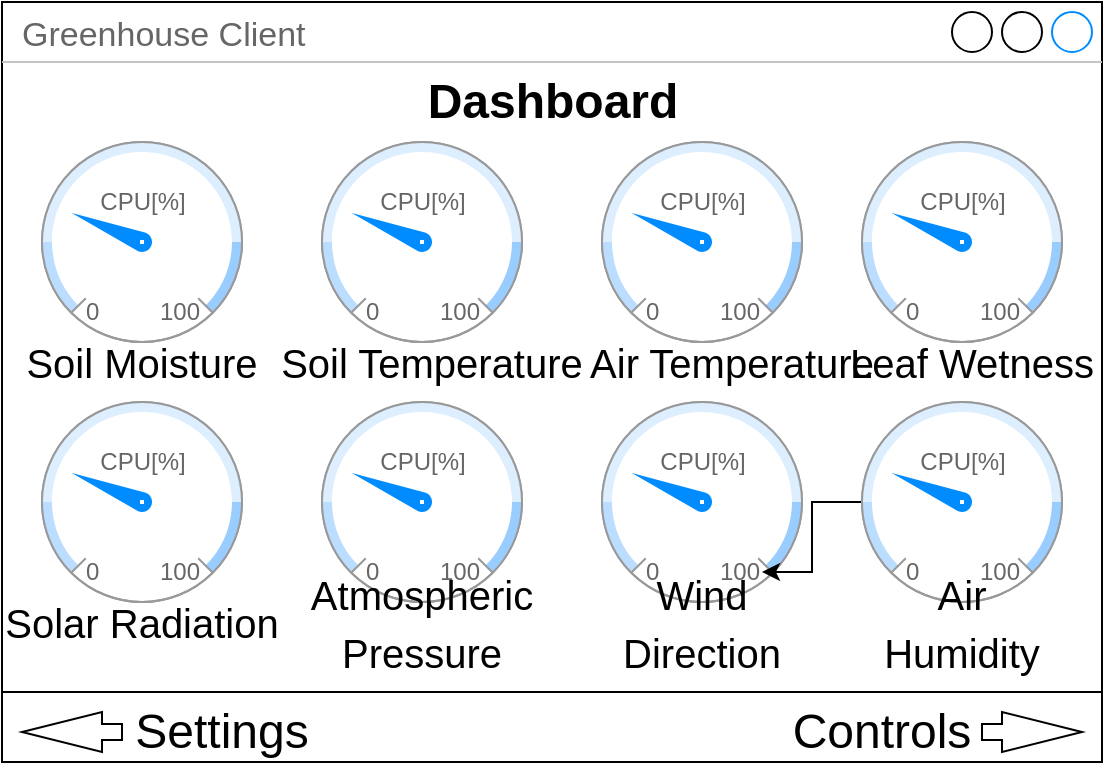 <mxfile version="20.6.2" type="device"><diagram id="J1h0BPvIfsR-fgJ9nh50" name="Seite-1"><mxGraphModel dx="697" dy="626" grid="1" gridSize="10" guides="1" tooltips="1" connect="1" arrows="1" fold="1" page="1" pageScale="1" pageWidth="827" pageHeight="1169" math="0" shadow="0"><root><mxCell id="0"/><mxCell id="1" parent="0"/><mxCell id="7LWMLKILFcbEr5QtE88V-1" value="Greenhouse Client" style="strokeWidth=1;shadow=0;dashed=0;align=center;html=1;shape=mxgraph.mockup.containers.window;align=left;verticalAlign=top;spacingLeft=8;strokeColor2=#008cff;strokeColor3=#c4c4c4;fontColor=#666666;mainText=;fontSize=17;labelBackgroundColor=none;sketch=0;" vertex="1" parent="1"><mxGeometry x="90" width="550" height="380" as="geometry"/></mxCell><mxCell id="7LWMLKILFcbEr5QtE88V-2" value="" style="verticalLabelPosition=bottom;shadow=0;dashed=0;align=center;html=1;verticalAlign=top;strokeWidth=1;shape=mxgraph.mockup.graphics.gauge;fillColor=#ffffff;strokeColor=#999999;gaugePos=25;scaleColors=#bbddff,#ddeeff,#99ccff;gaugeLabels=,,;needleColor=#008cff;sketch=0;" vertex="1" parent="1"><mxGeometry x="110" y="70" width="100" height="100" as="geometry"/></mxCell><mxCell id="7LWMLKILFcbEr5QtE88V-3" value="CPU[%]" style="strokeWidth=1;shadow=0;dashed=0;align=center;html=1;shape=mxgraph.mockup.graphics.anchor;fontColor=#666666;sketch=0;" vertex="1" parent="7LWMLKILFcbEr5QtE88V-2"><mxGeometry x="25" y="20" width="50" height="20" as="geometry"/></mxCell><mxCell id="7LWMLKILFcbEr5QtE88V-4" value="0" style="strokeWidth=1;shadow=0;dashed=0;align=center;html=1;shape=mxgraph.mockup.graphics.anchor;align=left;fontColor=#666666;sketch=0;" vertex="1" parent="7LWMLKILFcbEr5QtE88V-2"><mxGeometry x="20" y="75" width="50" height="20" as="geometry"/></mxCell><mxCell id="7LWMLKILFcbEr5QtE88V-5" value="100" style="strokeWidth=1;shadow=0;dashed=0;align=center;html=1;shape=mxgraph.mockup.graphics.anchor;align=right;fontColor=#666666;sketch=0;" vertex="1" parent="7LWMLKILFcbEr5QtE88V-2"><mxGeometry x="30" y="75" width="50" height="20" as="geometry"/></mxCell><mxCell id="7LWMLKILFcbEr5QtE88V-7" value="" style="html=1;shadow=0;dashed=0;align=center;verticalAlign=middle;shape=mxgraph.arrows2.arrow;dy=0.6;dx=40;notch=0;sketch=0;fontSize=24;" vertex="1" parent="1"><mxGeometry x="580" y="355" width="50" height="20" as="geometry"/></mxCell><mxCell id="7LWMLKILFcbEr5QtE88V-9" value="" style="html=1;shadow=0;dashed=0;align=center;verticalAlign=middle;shape=mxgraph.arrows2.arrow;dy=0.6;dx=40;flipH=1;notch=0;sketch=0;fontSize=24;" vertex="1" parent="1"><mxGeometry x="100" y="355" width="50" height="20" as="geometry"/></mxCell><mxCell id="7LWMLKILFcbEr5QtE88V-10" value="Controls" style="text;html=1;strokeColor=none;fillColor=none;align=center;verticalAlign=middle;whiteSpace=wrap;rounded=0;shadow=0;sketch=0;fontSize=24;" vertex="1" parent="1"><mxGeometry x="500" y="350" width="60" height="30" as="geometry"/></mxCell><mxCell id="7LWMLKILFcbEr5QtE88V-11" value="Settings" style="text;html=1;strokeColor=none;fillColor=none;align=center;verticalAlign=middle;whiteSpace=wrap;rounded=0;shadow=0;sketch=0;fontSize=24;" vertex="1" parent="1"><mxGeometry x="160" y="350" width="80" height="30" as="geometry"/></mxCell><mxCell id="7LWMLKILFcbEr5QtE88V-12" value="" style="verticalLabelPosition=bottom;shadow=0;dashed=0;align=center;html=1;verticalAlign=top;strokeWidth=1;shape=mxgraph.mockup.graphics.gauge;fillColor=#ffffff;strokeColor=#999999;gaugePos=25;scaleColors=#bbddff,#ddeeff,#99ccff;gaugeLabels=,,;needleColor=#008cff;sketch=0;" vertex="1" parent="1"><mxGeometry x="250" y="70" width="100" height="100" as="geometry"/></mxCell><mxCell id="7LWMLKILFcbEr5QtE88V-13" value="CPU[%]" style="strokeWidth=1;shadow=0;dashed=0;align=center;html=1;shape=mxgraph.mockup.graphics.anchor;fontColor=#666666;sketch=0;" vertex="1" parent="7LWMLKILFcbEr5QtE88V-12"><mxGeometry x="25" y="20" width="50" height="20" as="geometry"/></mxCell><mxCell id="7LWMLKILFcbEr5QtE88V-14" value="0" style="strokeWidth=1;shadow=0;dashed=0;align=center;html=1;shape=mxgraph.mockup.graphics.anchor;align=left;fontColor=#666666;sketch=0;" vertex="1" parent="7LWMLKILFcbEr5QtE88V-12"><mxGeometry x="20" y="75" width="50" height="20" as="geometry"/></mxCell><mxCell id="7LWMLKILFcbEr5QtE88V-15" value="100" style="strokeWidth=1;shadow=0;dashed=0;align=center;html=1;shape=mxgraph.mockup.graphics.anchor;align=right;fontColor=#666666;sketch=0;" vertex="1" parent="7LWMLKILFcbEr5QtE88V-12"><mxGeometry x="30" y="75" width="50" height="20" as="geometry"/></mxCell><mxCell id="7LWMLKILFcbEr5QtE88V-20" value="Dashboard" style="text;strokeColor=none;fillColor=none;html=1;fontSize=24;fontStyle=1;verticalAlign=middle;align=center;shadow=0;sketch=0;" vertex="1" parent="1"><mxGeometry x="290" y="30" width="150" height="40" as="geometry"/></mxCell><mxCell id="7LWMLKILFcbEr5QtE88V-21" value="" style="verticalLabelPosition=bottom;shadow=0;dashed=0;align=center;html=1;verticalAlign=top;strokeWidth=1;shape=mxgraph.mockup.graphics.gauge;fillColor=#ffffff;strokeColor=#999999;gaugePos=25;scaleColors=#bbddff,#ddeeff,#99ccff;gaugeLabels=,,;needleColor=#008cff;sketch=0;" vertex="1" parent="1"><mxGeometry x="390" y="70" width="100" height="100" as="geometry"/></mxCell><mxCell id="7LWMLKILFcbEr5QtE88V-22" value="CPU[%]" style="strokeWidth=1;shadow=0;dashed=0;align=center;html=1;shape=mxgraph.mockup.graphics.anchor;fontColor=#666666;sketch=0;" vertex="1" parent="7LWMLKILFcbEr5QtE88V-21"><mxGeometry x="25" y="20" width="50" height="20" as="geometry"/></mxCell><mxCell id="7LWMLKILFcbEr5QtE88V-23" value="0" style="strokeWidth=1;shadow=0;dashed=0;align=center;html=1;shape=mxgraph.mockup.graphics.anchor;align=left;fontColor=#666666;sketch=0;" vertex="1" parent="7LWMLKILFcbEr5QtE88V-21"><mxGeometry x="20" y="75" width="50" height="20" as="geometry"/></mxCell><mxCell id="7LWMLKILFcbEr5QtE88V-24" value="100" style="strokeWidth=1;shadow=0;dashed=0;align=center;html=1;shape=mxgraph.mockup.graphics.anchor;align=right;fontColor=#666666;sketch=0;" vertex="1" parent="7LWMLKILFcbEr5QtE88V-21"><mxGeometry x="30" y="75" width="50" height="20" as="geometry"/></mxCell><mxCell id="7LWMLKILFcbEr5QtE88V-25" value="" style="verticalLabelPosition=bottom;shadow=0;dashed=0;align=center;html=1;verticalAlign=top;strokeWidth=1;shape=mxgraph.mockup.graphics.gauge;fillColor=#ffffff;strokeColor=#999999;gaugePos=25;scaleColors=#bbddff,#ddeeff,#99ccff;gaugeLabels=,,;needleColor=#008cff;sketch=0;" vertex="1" parent="1"><mxGeometry x="520" y="70" width="100" height="100" as="geometry"/></mxCell><mxCell id="7LWMLKILFcbEr5QtE88V-26" value="CPU[%]" style="strokeWidth=1;shadow=0;dashed=0;align=center;html=1;shape=mxgraph.mockup.graphics.anchor;fontColor=#666666;sketch=0;" vertex="1" parent="7LWMLKILFcbEr5QtE88V-25"><mxGeometry x="25" y="20" width="50" height="20" as="geometry"/></mxCell><mxCell id="7LWMLKILFcbEr5QtE88V-27" value="0" style="strokeWidth=1;shadow=0;dashed=0;align=center;html=1;shape=mxgraph.mockup.graphics.anchor;align=left;fontColor=#666666;sketch=0;" vertex="1" parent="7LWMLKILFcbEr5QtE88V-25"><mxGeometry x="20" y="75" width="50" height="20" as="geometry"/></mxCell><mxCell id="7LWMLKILFcbEr5QtE88V-28" value="100" style="strokeWidth=1;shadow=0;dashed=0;align=center;html=1;shape=mxgraph.mockup.graphics.anchor;align=right;fontColor=#666666;sketch=0;" vertex="1" parent="7LWMLKILFcbEr5QtE88V-25"><mxGeometry x="30" y="75" width="50" height="20" as="geometry"/></mxCell><mxCell id="7LWMLKILFcbEr5QtE88V-29" value="" style="verticalLabelPosition=bottom;shadow=0;dashed=0;align=center;html=1;verticalAlign=top;strokeWidth=1;shape=mxgraph.mockup.graphics.gauge;fillColor=#ffffff;strokeColor=#999999;gaugePos=25;scaleColors=#bbddff,#ddeeff,#99ccff;gaugeLabels=,,;needleColor=#008cff;sketch=0;" vertex="1" parent="1"><mxGeometry x="110" y="200" width="100" height="100" as="geometry"/></mxCell><mxCell id="7LWMLKILFcbEr5QtE88V-30" value="CPU[%]" style="strokeWidth=1;shadow=0;dashed=0;align=center;html=1;shape=mxgraph.mockup.graphics.anchor;fontColor=#666666;sketch=0;" vertex="1" parent="7LWMLKILFcbEr5QtE88V-29"><mxGeometry x="25" y="20" width="50" height="20" as="geometry"/></mxCell><mxCell id="7LWMLKILFcbEr5QtE88V-31" value="0" style="strokeWidth=1;shadow=0;dashed=0;align=center;html=1;shape=mxgraph.mockup.graphics.anchor;align=left;fontColor=#666666;sketch=0;" vertex="1" parent="7LWMLKILFcbEr5QtE88V-29"><mxGeometry x="20" y="75" width="50" height="20" as="geometry"/></mxCell><mxCell id="7LWMLKILFcbEr5QtE88V-32" value="100" style="strokeWidth=1;shadow=0;dashed=0;align=center;html=1;shape=mxgraph.mockup.graphics.anchor;align=right;fontColor=#666666;sketch=0;" vertex="1" parent="7LWMLKILFcbEr5QtE88V-29"><mxGeometry x="30" y="75" width="50" height="20" as="geometry"/></mxCell><mxCell id="7LWMLKILFcbEr5QtE88V-33" value="" style="verticalLabelPosition=bottom;shadow=0;dashed=0;align=center;html=1;verticalAlign=top;strokeWidth=1;shape=mxgraph.mockup.graphics.gauge;fillColor=#ffffff;strokeColor=#999999;gaugePos=25;scaleColors=#bbddff,#ddeeff,#99ccff;gaugeLabels=,,;needleColor=#008cff;sketch=0;" vertex="1" parent="1"><mxGeometry x="250" y="200" width="100" height="100" as="geometry"/></mxCell><mxCell id="7LWMLKILFcbEr5QtE88V-34" value="CPU[%]" style="strokeWidth=1;shadow=0;dashed=0;align=center;html=1;shape=mxgraph.mockup.graphics.anchor;fontColor=#666666;sketch=0;" vertex="1" parent="7LWMLKILFcbEr5QtE88V-33"><mxGeometry x="25" y="20" width="50" height="20" as="geometry"/></mxCell><mxCell id="7LWMLKILFcbEr5QtE88V-35" value="0" style="strokeWidth=1;shadow=0;dashed=0;align=center;html=1;shape=mxgraph.mockup.graphics.anchor;align=left;fontColor=#666666;sketch=0;" vertex="1" parent="7LWMLKILFcbEr5QtE88V-33"><mxGeometry x="20" y="75" width="50" height="20" as="geometry"/></mxCell><mxCell id="7LWMLKILFcbEr5QtE88V-36" value="100" style="strokeWidth=1;shadow=0;dashed=0;align=center;html=1;shape=mxgraph.mockup.graphics.anchor;align=right;fontColor=#666666;sketch=0;" vertex="1" parent="7LWMLKILFcbEr5QtE88V-33"><mxGeometry x="30" y="75" width="50" height="20" as="geometry"/></mxCell><mxCell id="7LWMLKILFcbEr5QtE88V-37" value="" style="verticalLabelPosition=bottom;shadow=0;dashed=0;align=center;html=1;verticalAlign=top;strokeWidth=1;shape=mxgraph.mockup.graphics.gauge;fillColor=#ffffff;strokeColor=#999999;gaugePos=25;scaleColors=#bbddff,#ddeeff,#99ccff;gaugeLabels=,,;needleColor=#008cff;sketch=0;" vertex="1" parent="1"><mxGeometry x="390" y="200" width="100" height="100" as="geometry"/></mxCell><mxCell id="7LWMLKILFcbEr5QtE88V-38" value="CPU[%]" style="strokeWidth=1;shadow=0;dashed=0;align=center;html=1;shape=mxgraph.mockup.graphics.anchor;fontColor=#666666;sketch=0;" vertex="1" parent="7LWMLKILFcbEr5QtE88V-37"><mxGeometry x="25" y="20" width="50" height="20" as="geometry"/></mxCell><mxCell id="7LWMLKILFcbEr5QtE88V-39" value="0" style="strokeWidth=1;shadow=0;dashed=0;align=center;html=1;shape=mxgraph.mockup.graphics.anchor;align=left;fontColor=#666666;sketch=0;" vertex="1" parent="7LWMLKILFcbEr5QtE88V-37"><mxGeometry x="20" y="75" width="50" height="20" as="geometry"/></mxCell><mxCell id="7LWMLKILFcbEr5QtE88V-40" value="100" style="strokeWidth=1;shadow=0;dashed=0;align=center;html=1;shape=mxgraph.mockup.graphics.anchor;align=right;fontColor=#666666;sketch=0;" vertex="1" parent="7LWMLKILFcbEr5QtE88V-37"><mxGeometry x="30" y="75" width="50" height="20" as="geometry"/></mxCell><mxCell id="7LWMLKILFcbEr5QtE88V-55" value="" style="edgeStyle=orthogonalEdgeStyle;rounded=0;orthogonalLoop=1;jettySize=auto;html=1;fontSize=20;" edge="1" parent="1" source="7LWMLKILFcbEr5QtE88V-41" target="7LWMLKILFcbEr5QtE88V-40"><mxGeometry relative="1" as="geometry"/></mxCell><mxCell id="7LWMLKILFcbEr5QtE88V-41" value="" style="verticalLabelPosition=bottom;shadow=0;dashed=0;align=center;html=1;verticalAlign=top;strokeWidth=1;shape=mxgraph.mockup.graphics.gauge;fillColor=#ffffff;strokeColor=#999999;gaugePos=25;scaleColors=#bbddff,#ddeeff,#99ccff;gaugeLabels=,,;needleColor=#008cff;sketch=0;" vertex="1" parent="1"><mxGeometry x="520" y="200" width="100" height="100" as="geometry"/></mxCell><mxCell id="7LWMLKILFcbEr5QtE88V-42" value="CPU[%]" style="strokeWidth=1;shadow=0;dashed=0;align=center;html=1;shape=mxgraph.mockup.graphics.anchor;fontColor=#666666;sketch=0;" vertex="1" parent="7LWMLKILFcbEr5QtE88V-41"><mxGeometry x="25" y="20" width="50" height="20" as="geometry"/></mxCell><mxCell id="7LWMLKILFcbEr5QtE88V-43" value="0" style="strokeWidth=1;shadow=0;dashed=0;align=center;html=1;shape=mxgraph.mockup.graphics.anchor;align=left;fontColor=#666666;sketch=0;" vertex="1" parent="7LWMLKILFcbEr5QtE88V-41"><mxGeometry x="20" y="75" width="50" height="20" as="geometry"/></mxCell><mxCell id="7LWMLKILFcbEr5QtE88V-44" value="100" style="strokeWidth=1;shadow=0;dashed=0;align=center;html=1;shape=mxgraph.mockup.graphics.anchor;align=right;fontColor=#666666;sketch=0;" vertex="1" parent="7LWMLKILFcbEr5QtE88V-41"><mxGeometry x="30" y="75" width="50" height="20" as="geometry"/></mxCell><mxCell id="7LWMLKILFcbEr5QtE88V-46" value="" style="line;strokeWidth=1;html=1;shadow=0;sketch=0;fontSize=24;" vertex="1" parent="1"><mxGeometry x="90" y="340" width="550" height="10" as="geometry"/></mxCell><mxCell id="7LWMLKILFcbEr5QtE88V-47" value="&lt;font style=&quot;font-size: 20px;&quot;&gt;Soil Moisture&lt;br&gt;&lt;/font&gt;" style="text;html=1;strokeColor=none;fillColor=none;align=center;verticalAlign=middle;whiteSpace=wrap;rounded=0;shadow=0;sketch=0;strokeWidth=1;fontSize=24;" vertex="1" parent="1"><mxGeometry x="100" y="170" width="120" height="20" as="geometry"/></mxCell><mxCell id="7LWMLKILFcbEr5QtE88V-48" value="&lt;font style=&quot;font-size: 20px;&quot;&gt;Soil Temperature&lt;/font&gt;" style="text;html=1;strokeColor=none;fillColor=none;align=center;verticalAlign=middle;whiteSpace=wrap;rounded=0;shadow=0;sketch=0;strokeWidth=1;fontSize=24;" vertex="1" parent="1"><mxGeometry x="220" y="170" width="170" height="20" as="geometry"/></mxCell><mxCell id="7LWMLKILFcbEr5QtE88V-49" value="&lt;font style=&quot;font-size: 20px;&quot;&gt;Air Temperature&lt;/font&gt;" style="text;html=1;strokeColor=none;fillColor=none;align=center;verticalAlign=middle;whiteSpace=wrap;rounded=0;shadow=0;sketch=0;strokeWidth=1;fontSize=24;" vertex="1" parent="1"><mxGeometry x="380" y="170" width="150" height="20" as="geometry"/></mxCell><mxCell id="7LWMLKILFcbEr5QtE88V-50" value="&lt;font style=&quot;font-size: 20px;&quot;&gt;Leaf Wetness&lt;/font&gt;" style="text;html=1;strokeColor=none;fillColor=none;align=center;verticalAlign=middle;whiteSpace=wrap;rounded=0;shadow=0;sketch=0;strokeWidth=1;fontSize=24;" vertex="1" parent="1"><mxGeometry x="510" y="170" width="130" height="20" as="geometry"/></mxCell><mxCell id="7LWMLKILFcbEr5QtE88V-51" value="&lt;font style=&quot;font-size: 20px;&quot;&gt;Solar Radiation&lt;/font&gt;" style="text;html=1;strokeColor=none;fillColor=none;align=center;verticalAlign=middle;whiteSpace=wrap;rounded=0;shadow=0;sketch=0;strokeWidth=1;fontSize=24;" vertex="1" parent="1"><mxGeometry x="90" y="300" width="140" height="20" as="geometry"/></mxCell><mxCell id="7LWMLKILFcbEr5QtE88V-52" value="&lt;font style=&quot;font-size: 20px;&quot;&gt;Atmospheric Pressure&lt;/font&gt;" style="text;html=1;strokeColor=none;fillColor=none;align=center;verticalAlign=middle;whiteSpace=wrap;rounded=0;shadow=0;sketch=0;strokeWidth=1;fontSize=24;" vertex="1" parent="1"><mxGeometry x="270" y="300" width="60" height="20" as="geometry"/></mxCell><mxCell id="7LWMLKILFcbEr5QtE88V-53" value="&lt;font style=&quot;font-size: 20px;&quot;&gt;Wind Direction&lt;/font&gt;" style="text;html=1;strokeColor=none;fillColor=none;align=center;verticalAlign=middle;whiteSpace=wrap;rounded=0;shadow=0;sketch=0;strokeWidth=1;fontSize=24;" vertex="1" parent="1"><mxGeometry x="410" y="300" width="60" height="20" as="geometry"/></mxCell><mxCell id="7LWMLKILFcbEr5QtE88V-54" value="&lt;font style=&quot;font-size: 20px;&quot;&gt;Air Humidity&lt;/font&gt;" style="text;html=1;strokeColor=none;fillColor=none;align=center;verticalAlign=middle;whiteSpace=wrap;rounded=0;shadow=0;sketch=0;strokeWidth=1;fontSize=24;" vertex="1" parent="1"><mxGeometry x="540" y="300" width="60" height="20" as="geometry"/></mxCell></root></mxGraphModel></diagram></mxfile>